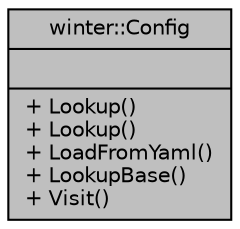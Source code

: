 digraph "winter::Config"
{
 // LATEX_PDF_SIZE
  edge [fontname="Helvetica",fontsize="10",labelfontname="Helvetica",labelfontsize="10"];
  node [fontname="Helvetica",fontsize="10",shape=record];
  Node1 [label="{winter::Config\n||+ Lookup()\l+ Lookup()\l+ LoadFromYaml()\l+ LookupBase()\l+ Visit()\l}",height=0.2,width=0.4,color="black", fillcolor="grey75", style="filled", fontcolor="black",tooltip="ConfigVar的管理类"];
}
